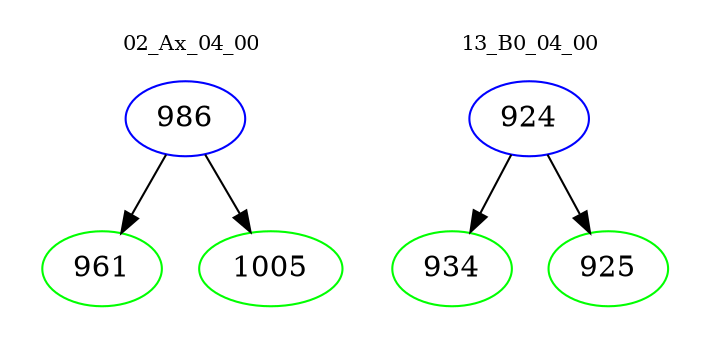 digraph{
subgraph cluster_0 {
color = white
label = "02_Ax_04_00";
fontsize=10;
T0_986 [label="986", color="blue"]
T0_986 -> T0_961 [color="black"]
T0_961 [label="961", color="green"]
T0_986 -> T0_1005 [color="black"]
T0_1005 [label="1005", color="green"]
}
subgraph cluster_1 {
color = white
label = "13_B0_04_00";
fontsize=10;
T1_924 [label="924", color="blue"]
T1_924 -> T1_934 [color="black"]
T1_934 [label="934", color="green"]
T1_924 -> T1_925 [color="black"]
T1_925 [label="925", color="green"]
}
}
